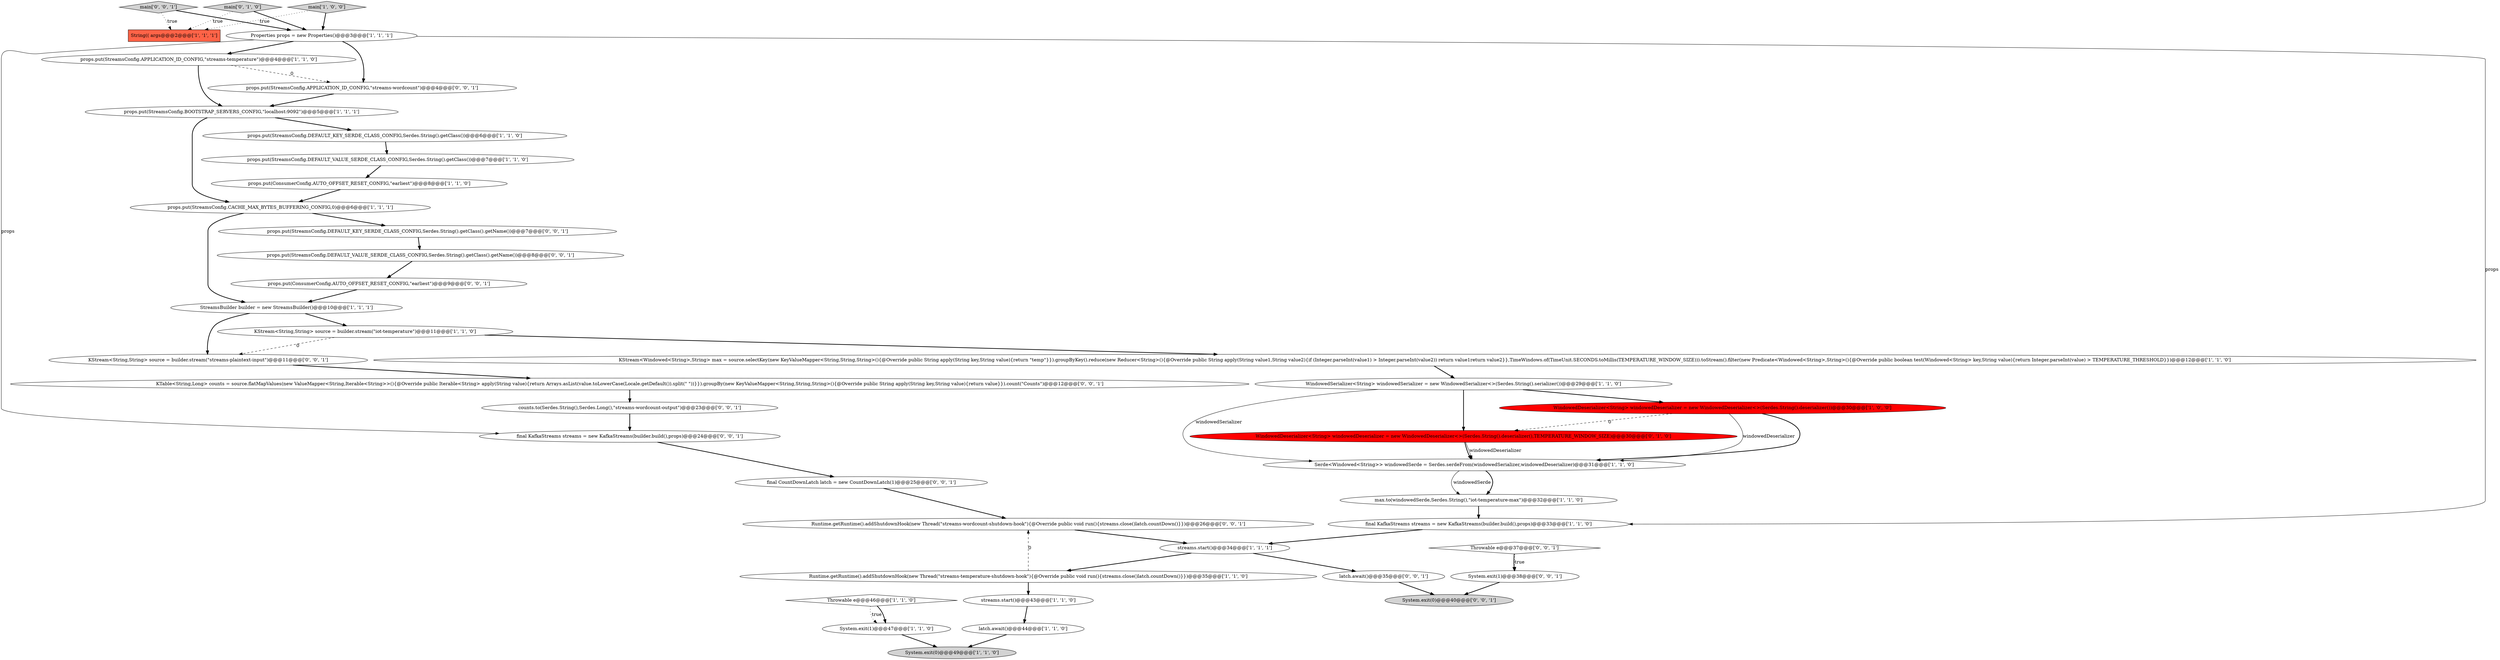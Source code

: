 digraph {
30 [style = filled, label = "props.put(StreamsConfig.DEFAULT_KEY_SERDE_CLASS_CONFIG,Serdes.String().getClass().getName())@@@7@@@['0', '0', '1']", fillcolor = white, shape = ellipse image = "AAA0AAABBB3BBB"];
39 [style = filled, label = "props.put(StreamsConfig.APPLICATION_ID_CONFIG,\"streams-wordcount\")@@@4@@@['0', '0', '1']", fillcolor = white, shape = ellipse image = "AAA0AAABBB3BBB"];
29 [style = filled, label = "latch.await()@@@35@@@['0', '0', '1']", fillcolor = white, shape = ellipse image = "AAA0AAABBB3BBB"];
35 [style = filled, label = "props.put(StreamsConfig.DEFAULT_VALUE_SERDE_CLASS_CONFIG,Serdes.String().getClass().getName())@@@8@@@['0', '0', '1']", fillcolor = white, shape = ellipse image = "AAA0AAABBB3BBB"];
37 [style = filled, label = "KStream<String,String> source = builder.stream(\"streams-plaintext-input\")@@@11@@@['0', '0', '1']", fillcolor = white, shape = ellipse image = "AAA0AAABBB3BBB"];
16 [style = filled, label = "props.put(ConsumerConfig.AUTO_OFFSET_RESET_CONFIG,\"earliest\")@@@8@@@['1', '1', '0']", fillcolor = white, shape = ellipse image = "AAA0AAABBB1BBB"];
9 [style = filled, label = "final KafkaStreams streams = new KafkaStreams(builder.build(),props)@@@33@@@['1', '1', '0']", fillcolor = white, shape = ellipse image = "AAA0AAABBB1BBB"];
40 [style = filled, label = "final CountDownLatch latch = new CountDownLatch(1)@@@25@@@['0', '0', '1']", fillcolor = white, shape = ellipse image = "AAA0AAABBB3BBB"];
28 [style = filled, label = "main['0', '0', '1']", fillcolor = lightgray, shape = diamond image = "AAA0AAABBB3BBB"];
3 [style = filled, label = "Runtime.getRuntime().addShutdownHook(new Thread(\"streams-temperature-shutdown-hook\"){@Override public void run(){streams.close()latch.countDown()}})@@@35@@@['1', '1', '0']", fillcolor = white, shape = ellipse image = "AAA0AAABBB1BBB"];
20 [style = filled, label = "Throwable e@@@46@@@['1', '1', '0']", fillcolor = white, shape = diamond image = "AAA0AAABBB1BBB"];
18 [style = filled, label = "WindowedSerializer<String> windowedSerializer = new WindowedSerializer<>(Serdes.String().serializer())@@@29@@@['1', '1', '0']", fillcolor = white, shape = ellipse image = "AAA0AAABBB1BBB"];
34 [style = filled, label = "final KafkaStreams streams = new KafkaStreams(builder.build(),props)@@@24@@@['0', '0', '1']", fillcolor = white, shape = ellipse image = "AAA0AAABBB3BBB"];
21 [style = filled, label = "KStream<String,String> source = builder.stream(\"iot-temperature\")@@@11@@@['1', '1', '0']", fillcolor = white, shape = ellipse image = "AAA0AAABBB1BBB"];
5 [style = filled, label = "props.put(StreamsConfig.DEFAULT_KEY_SERDE_CLASS_CONFIG,Serdes.String().getClass())@@@6@@@['1', '1', '0']", fillcolor = white, shape = ellipse image = "AAA0AAABBB1BBB"];
11 [style = filled, label = "System.exit(1)@@@47@@@['1', '1', '0']", fillcolor = white, shape = ellipse image = "AAA0AAABBB1BBB"];
4 [style = filled, label = "props.put(StreamsConfig.BOOTSTRAP_SERVERS_CONFIG,\"localhost:9092\")@@@5@@@['1', '1', '1']", fillcolor = white, shape = ellipse image = "AAA0AAABBB1BBB"];
22 [style = filled, label = "streams.start()@@@34@@@['1', '1', '1']", fillcolor = white, shape = ellipse image = "AAA0AAABBB1BBB"];
19 [style = filled, label = "Serde<Windowed<String>> windowedSerde = Serdes.serdeFrom(windowedSerializer,windowedDeserializer)@@@31@@@['1', '1', '0']", fillcolor = white, shape = ellipse image = "AAA0AAABBB1BBB"];
6 [style = filled, label = "Properties props = new Properties()@@@3@@@['1', '1', '1']", fillcolor = white, shape = ellipse image = "AAA0AAABBB1BBB"];
38 [style = filled, label = "System.exit(1)@@@38@@@['0', '0', '1']", fillcolor = white, shape = ellipse image = "AAA0AAABBB3BBB"];
7 [style = filled, label = "WindowedDeserializer<String> windowedDeserializer = new WindowedDeserializer<>(Serdes.String().deserializer())@@@30@@@['1', '0', '0']", fillcolor = red, shape = ellipse image = "AAA1AAABBB1BBB"];
24 [style = filled, label = "main['0', '1', '0']", fillcolor = lightgray, shape = diamond image = "AAA0AAABBB2BBB"];
2 [style = filled, label = "StreamsBuilder builder = new StreamsBuilder()@@@10@@@['1', '1', '1']", fillcolor = white, shape = ellipse image = "AAA0AAABBB1BBB"];
17 [style = filled, label = "latch.await()@@@44@@@['1', '1', '0']", fillcolor = white, shape = ellipse image = "AAA0AAABBB1BBB"];
0 [style = filled, label = "String(( args@@@2@@@['1', '1', '1']", fillcolor = tomato, shape = box image = "AAA0AAABBB1BBB"];
13 [style = filled, label = "streams.start()@@@43@@@['1', '1', '0']", fillcolor = white, shape = ellipse image = "AAA0AAABBB1BBB"];
12 [style = filled, label = "KStream<Windowed<String>,String> max = source.selectKey(new KeyValueMapper<String,String,String>(){@Override public String apply(String key,String value){return \"temp\"}}).groupByKey().reduce(new Reducer<String>(){@Override public String apply(String value1,String value2){if (Integer.parseInt(value1) > Integer.parseInt(value2)) return value1return value2}},TimeWindows.of(TimeUnit.SECONDS.toMillis(TEMPERATURE_WINDOW_SIZE))).toStream().filter(new Predicate<Windowed<String>,String>(){@Override public boolean test(Windowed<String> key,String value){return Integer.parseInt(value) > TEMPERATURE_THRESHOLD}})@@@12@@@['1', '1', '0']", fillcolor = white, shape = ellipse image = "AAA0AAABBB1BBB"];
14 [style = filled, label = "props.put(StreamsConfig.APPLICATION_ID_CONFIG,\"streams-temperature\")@@@4@@@['1', '1', '0']", fillcolor = white, shape = ellipse image = "AAA0AAABBB1BBB"];
26 [style = filled, label = "Throwable e@@@37@@@['0', '0', '1']", fillcolor = white, shape = diamond image = "AAA0AAABBB3BBB"];
8 [style = filled, label = "props.put(StreamsConfig.DEFAULT_VALUE_SERDE_CLASS_CONFIG,Serdes.String().getClass())@@@7@@@['1', '1', '0']", fillcolor = white, shape = ellipse image = "AAA0AAABBB1BBB"];
32 [style = filled, label = "KTable<String,Long> counts = source.flatMapValues(new ValueMapper<String,Iterable<String>>(){@Override public Iterable<String> apply(String value){return Arrays.asList(value.toLowerCase(Locale.getDefault()).split(\" \"))}}).groupBy(new KeyValueMapper<String,String,String>(){@Override public String apply(String key,String value){return value}}).count(\"Counts\")@@@12@@@['0', '0', '1']", fillcolor = white, shape = ellipse image = "AAA0AAABBB3BBB"];
27 [style = filled, label = "counts.to(Serdes.String(),Serdes.Long(),\"streams-wordcount-output\")@@@23@@@['0', '0', '1']", fillcolor = white, shape = ellipse image = "AAA0AAABBB3BBB"];
33 [style = filled, label = "System.exit(0)@@@40@@@['0', '0', '1']", fillcolor = lightgray, shape = ellipse image = "AAA0AAABBB3BBB"];
10 [style = filled, label = "main['1', '0', '0']", fillcolor = lightgray, shape = diamond image = "AAA0AAABBB1BBB"];
36 [style = filled, label = "props.put(ConsumerConfig.AUTO_OFFSET_RESET_CONFIG,\"earliest\")@@@9@@@['0', '0', '1']", fillcolor = white, shape = ellipse image = "AAA0AAABBB3BBB"];
25 [style = filled, label = "WindowedDeserializer<String> windowedDeserializer = new WindowedDeserializer<>(Serdes.String().deserializer(),TEMPERATURE_WINDOW_SIZE)@@@30@@@['0', '1', '0']", fillcolor = red, shape = ellipse image = "AAA1AAABBB2BBB"];
31 [style = filled, label = "Runtime.getRuntime().addShutdownHook(new Thread(\"streams-wordcount-shutdown-hook\"){@Override public void run(){streams.close()latch.countDown()}})@@@26@@@['0', '0', '1']", fillcolor = white, shape = ellipse image = "AAA0AAABBB3BBB"];
15 [style = filled, label = "props.put(StreamsConfig.CACHE_MAX_BYTES_BUFFERING_CONFIG,0)@@@6@@@['1', '1', '1']", fillcolor = white, shape = ellipse image = "AAA0AAABBB1BBB"];
23 [style = filled, label = "max.to(windowedSerde,Serdes.String(),\"iot-temperature-max\")@@@32@@@['1', '1', '0']", fillcolor = white, shape = ellipse image = "AAA0AAABBB1BBB"];
1 [style = filled, label = "System.exit(0)@@@49@@@['1', '1', '0']", fillcolor = lightgray, shape = ellipse image = "AAA0AAABBB1BBB"];
9->22 [style = bold, label=""];
8->16 [style = bold, label=""];
5->8 [style = bold, label=""];
16->15 [style = bold, label=""];
15->2 [style = bold, label=""];
28->6 [style = bold, label=""];
31->22 [style = bold, label=""];
17->1 [style = bold, label=""];
34->40 [style = bold, label=""];
20->11 [style = dotted, label="true"];
11->1 [style = bold, label=""];
25->19 [style = solid, label="windowedDeserializer"];
3->31 [style = dashed, label="0"];
4->15 [style = bold, label=""];
6->34 [style = solid, label="props"];
22->29 [style = bold, label=""];
14->39 [style = dashed, label="0"];
32->27 [style = bold, label=""];
21->37 [style = dashed, label="0"];
19->23 [style = solid, label="windowedSerde"];
15->30 [style = bold, label=""];
10->6 [style = bold, label=""];
39->4 [style = bold, label=""];
6->9 [style = solid, label="props"];
21->12 [style = bold, label=""];
6->14 [style = bold, label=""];
22->3 [style = bold, label=""];
26->38 [style = bold, label=""];
18->19 [style = solid, label="windowedSerializer"];
7->19 [style = solid, label="windowedDeserializer"];
13->17 [style = bold, label=""];
29->33 [style = bold, label=""];
14->4 [style = bold, label=""];
27->34 [style = bold, label=""];
26->38 [style = dotted, label="true"];
30->35 [style = bold, label=""];
28->0 [style = dotted, label="true"];
2->21 [style = bold, label=""];
19->23 [style = bold, label=""];
36->2 [style = bold, label=""];
24->0 [style = dotted, label="true"];
12->18 [style = bold, label=""];
25->19 [style = bold, label=""];
18->25 [style = bold, label=""];
7->25 [style = dashed, label="0"];
3->13 [style = bold, label=""];
37->32 [style = bold, label=""];
10->0 [style = dotted, label="true"];
40->31 [style = bold, label=""];
35->36 [style = bold, label=""];
2->37 [style = bold, label=""];
18->7 [style = bold, label=""];
38->33 [style = bold, label=""];
24->6 [style = bold, label=""];
23->9 [style = bold, label=""];
7->19 [style = bold, label=""];
4->5 [style = bold, label=""];
6->39 [style = bold, label=""];
20->11 [style = bold, label=""];
}
